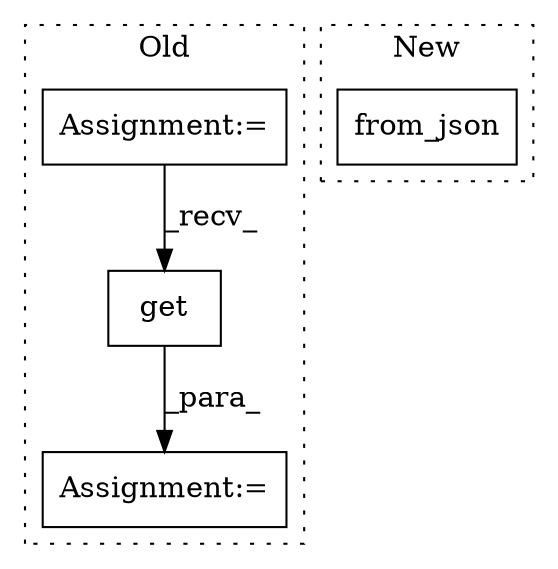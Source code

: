 digraph G {
subgraph cluster0 {
1 [label="get" a="32" s="4680,4697" l="4,1" shape="box"];
3 [label="Assignment:=" a="7" s="4541" l="3" shape="box"];
4 [label="Assignment:=" a="7" s="4654" l="1" shape="box"];
label = "Old";
style="dotted";
}
subgraph cluster1 {
2 [label="from_json" a="32" s="4530,4556" l="10,1" shape="box"];
label = "New";
style="dotted";
}
1 -> 4 [label="_para_"];
3 -> 1 [label="_recv_"];
}